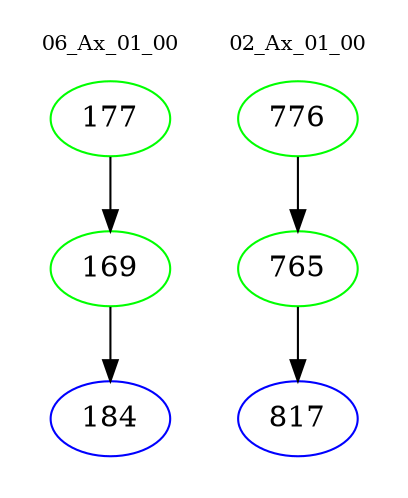 digraph{
subgraph cluster_0 {
color = white
label = "06_Ax_01_00";
fontsize=10;
T0_177 [label="177", color="green"]
T0_177 -> T0_169 [color="black"]
T0_169 [label="169", color="green"]
T0_169 -> T0_184 [color="black"]
T0_184 [label="184", color="blue"]
}
subgraph cluster_1 {
color = white
label = "02_Ax_01_00";
fontsize=10;
T1_776 [label="776", color="green"]
T1_776 -> T1_765 [color="black"]
T1_765 [label="765", color="green"]
T1_765 -> T1_817 [color="black"]
T1_817 [label="817", color="blue"]
}
}
